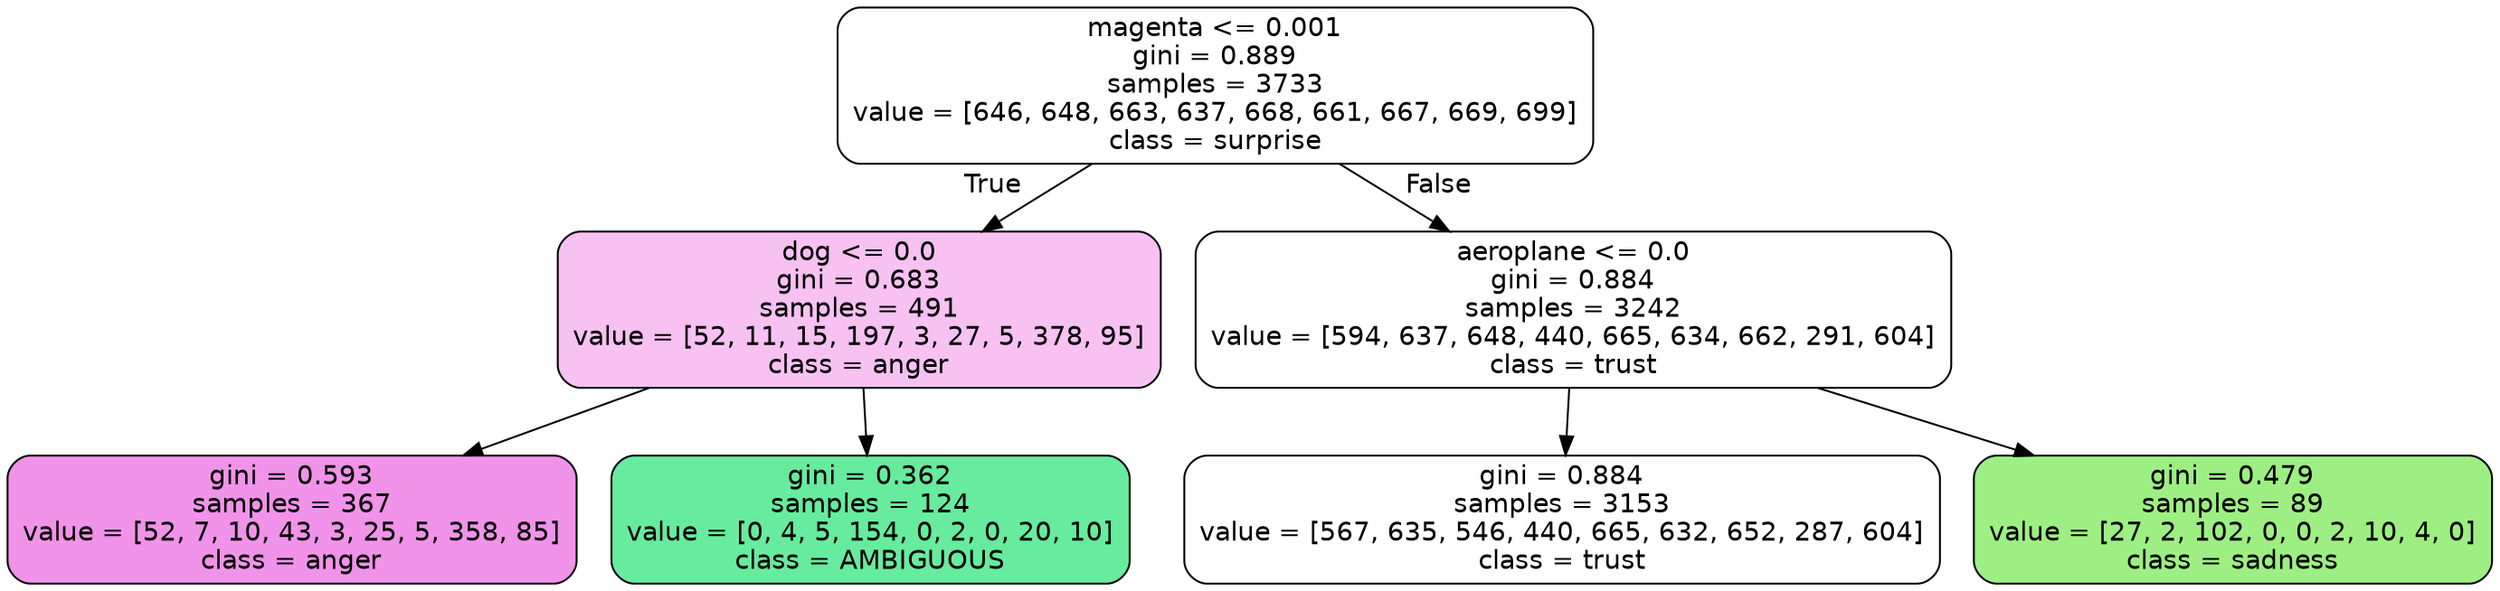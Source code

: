 digraph Tree {
node [shape=box, style="filled, rounded", color="black", fontname=helvetica] ;
edge [fontname=helvetica] ;
0 [label="magenta <= 0.001\ngini = 0.889\nsamples = 3733\nvalue = [646, 648, 663, 637, 668, 661, 667, 669, 699]\nclass = surprise", fillcolor="#e5396401"] ;
1 [label="dog <= 0.0\ngini = 0.683\nsamples = 491\nvalue = [52, 11, 15, 197, 3, 27, 5, 378, 95]\nclass = anger", fillcolor="#e539d74f"] ;
0 -> 1 [labeldistance=2.5, labelangle=45, headlabel="True"] ;
2 [label="gini = 0.593\nsamples = 367\nvalue = [52, 7, 10, 43, 3, 25, 5, 358, 85]\nclass = anger", fillcolor="#e539d78a"] ;
1 -> 2 ;
3 [label="gini = 0.362\nsamples = 124\nvalue = [0, 4, 5, 154, 0, 2, 0, 20, 10]\nclass = AMBIGUOUS", fillcolor="#39e581c3"] ;
1 -> 3 ;
4 [label="aeroplane <= 0.0\ngini = 0.884\nsamples = 3242\nvalue = [594, 637, 648, 440, 665, 634, 662, 291, 604]\nclass = trust", fillcolor="#39d7e500"] ;
0 -> 4 [labeldistance=2.5, labelangle=-45, headlabel="False"] ;
5 [label="gini = 0.884\nsamples = 3153\nvalue = [567, 635, 546, 440, 665, 632, 652, 287, 604]\nclass = trust", fillcolor="#39d7e501"] ;
4 -> 5 ;
6 [label="gini = 0.479\nsamples = 89\nvalue = [27, 2, 102, 0, 0, 2, 10, 4, 0]\nclass = sadness", fillcolor="#64e5399f"] ;
4 -> 6 ;
}